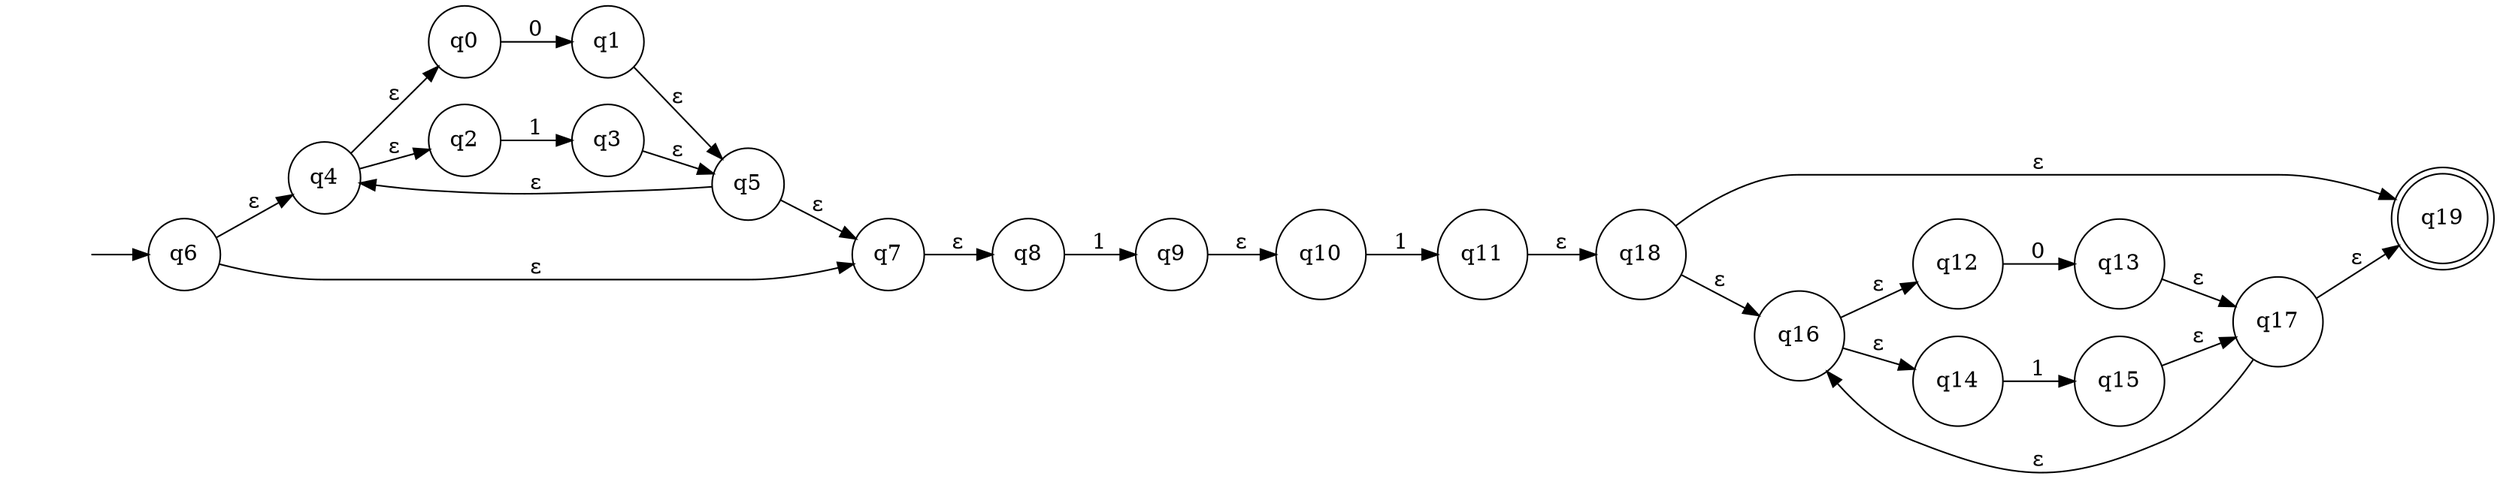 digraph AFN {
	graph [rankdir=LR]
	"" [label="" shape=plaintext]
	q19 [label=q19 shape=doublecircle]
	q1 [label=q1 shape=circle]
	q16 [label=q16 shape=circle]
	q10 [label=q10 shape=circle]
	q0 [label=q0 shape=circle]
	q3 [label=q3 shape=circle]
	q15 [label=q15 shape=circle]
	q9 [label=q9 shape=circle]
	q11 [label=q11 shape=circle]
	q4 [label=q4 shape=circle]
	q17 [label=q17 shape=circle]
	q12 [label=q12 shape=circle]
	q18 [label=q18 shape=circle]
	q14 [label=q14 shape=circle]
	q8 [label=q8 shape=circle]
	q7 [label=q7 shape=circle]
	q13 [label=q13 shape=circle]
	q2 [label=q2 shape=circle]
	q6 [label=q6 shape=circle]
	q5 [label=q5 shape=circle]
	"" -> q6 [label=""]
	q1 -> q5 [label="ε"]
	q16 -> q14 [label="ε"]
	q16 -> q12 [label="ε"]
	q10 -> q11 [label=1]
	q0 -> q1 [label=0]
	q3 -> q5 [label="ε"]
	q15 -> q17 [label="ε"]
	q9 -> q10 [label="ε"]
	q11 -> q18 [label="ε"]
	q4 -> q0 [label="ε"]
	q4 -> q2 [label="ε"]
	q17 -> q16 [label="ε"]
	q17 -> q19 [label="ε"]
	q12 -> q13 [label=0]
	q18 -> q16 [label="ε"]
	q18 -> q19 [label="ε"]
	q14 -> q15 [label=1]
	q8 -> q9 [label=1]
	q7 -> q8 [label="ε"]
	q13 -> q17 [label="ε"]
	q2 -> q3 [label=1]
	q6 -> q4 [label="ε"]
	q6 -> q7 [label="ε"]
	q5 -> q4 [label="ε"]
	q5 -> q7 [label="ε"]
}
